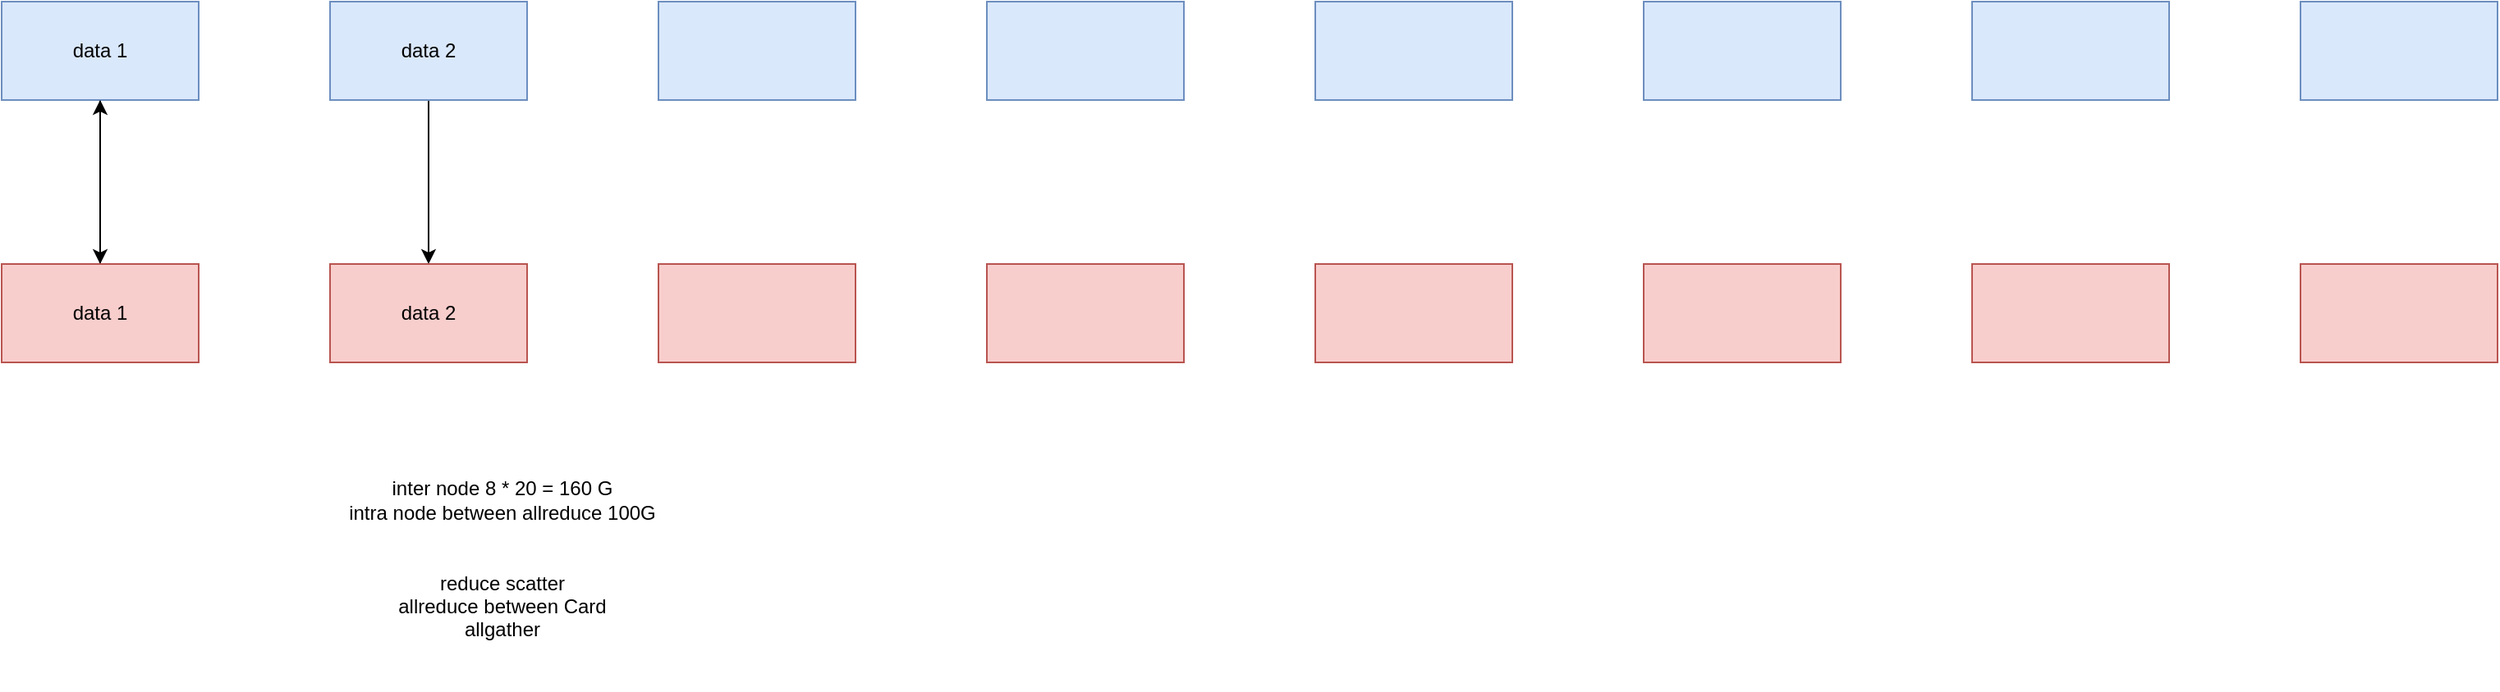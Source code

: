 <mxfile version="21.6.8" type="github">
  <diagram name="Page-1" id="o-YjU9TNyXKeBXpzGmhl">
    <mxGraphModel dx="1193" dy="763" grid="1" gridSize="10" guides="1" tooltips="1" connect="1" arrows="1" fold="1" page="1" pageScale="1" pageWidth="850" pageHeight="1100" math="0" shadow="0">
      <root>
        <mxCell id="0" />
        <mxCell id="1" parent="0" />
        <mxCell id="5uJH5khLb6-c7GbsjUA8-17" value="" style="edgeStyle=orthogonalEdgeStyle;rounded=0;orthogonalLoop=1;jettySize=auto;html=1;" edge="1" parent="1" source="5uJH5khLb6-c7GbsjUA8-1" target="5uJH5khLb6-c7GbsjUA8-9">
          <mxGeometry relative="1" as="geometry" />
        </mxCell>
        <mxCell id="5uJH5khLb6-c7GbsjUA8-1" value="data 1" style="rounded=0;whiteSpace=wrap;html=1;fillColor=#dae8fc;strokeColor=#6c8ebf;" vertex="1" parent="1">
          <mxGeometry x="120" y="140" width="120" height="60" as="geometry" />
        </mxCell>
        <mxCell id="5uJH5khLb6-c7GbsjUA8-19" value="" style="edgeStyle=orthogonalEdgeStyle;rounded=0;orthogonalLoop=1;jettySize=auto;html=1;" edge="1" parent="1" source="5uJH5khLb6-c7GbsjUA8-2" target="5uJH5khLb6-c7GbsjUA8-10">
          <mxGeometry relative="1" as="geometry" />
        </mxCell>
        <mxCell id="5uJH5khLb6-c7GbsjUA8-2" value="data 2" style="rounded=0;whiteSpace=wrap;html=1;fillColor=#dae8fc;strokeColor=#6c8ebf;" vertex="1" parent="1">
          <mxGeometry x="320" y="140" width="120" height="60" as="geometry" />
        </mxCell>
        <mxCell id="5uJH5khLb6-c7GbsjUA8-3" value="" style="rounded=0;whiteSpace=wrap;html=1;fillColor=#dae8fc;strokeColor=#6c8ebf;" vertex="1" parent="1">
          <mxGeometry x="520" y="140" width="120" height="60" as="geometry" />
        </mxCell>
        <mxCell id="5uJH5khLb6-c7GbsjUA8-4" value="" style="rounded=0;whiteSpace=wrap;html=1;fillColor=#dae8fc;strokeColor=#6c8ebf;" vertex="1" parent="1">
          <mxGeometry x="720" y="140" width="120" height="60" as="geometry" />
        </mxCell>
        <mxCell id="5uJH5khLb6-c7GbsjUA8-5" value="" style="rounded=0;whiteSpace=wrap;html=1;fillColor=#dae8fc;strokeColor=#6c8ebf;" vertex="1" parent="1">
          <mxGeometry x="920" y="140" width="120" height="60" as="geometry" />
        </mxCell>
        <mxCell id="5uJH5khLb6-c7GbsjUA8-6" value="" style="rounded=0;whiteSpace=wrap;html=1;fillColor=#dae8fc;strokeColor=#6c8ebf;" vertex="1" parent="1">
          <mxGeometry x="1120" y="140" width="120" height="60" as="geometry" />
        </mxCell>
        <mxCell id="5uJH5khLb6-c7GbsjUA8-7" value="" style="rounded=0;whiteSpace=wrap;html=1;fillColor=#dae8fc;strokeColor=#6c8ebf;" vertex="1" parent="1">
          <mxGeometry x="1320" y="140" width="120" height="60" as="geometry" />
        </mxCell>
        <mxCell id="5uJH5khLb6-c7GbsjUA8-8" value="" style="rounded=0;whiteSpace=wrap;html=1;fillColor=#dae8fc;strokeColor=#6c8ebf;" vertex="1" parent="1">
          <mxGeometry x="1520" y="140" width="120" height="60" as="geometry" />
        </mxCell>
        <mxCell id="5uJH5khLb6-c7GbsjUA8-18" value="" style="edgeStyle=orthogonalEdgeStyle;rounded=0;orthogonalLoop=1;jettySize=auto;html=1;" edge="1" parent="1" source="5uJH5khLb6-c7GbsjUA8-9" target="5uJH5khLb6-c7GbsjUA8-1">
          <mxGeometry relative="1" as="geometry" />
        </mxCell>
        <mxCell id="5uJH5khLb6-c7GbsjUA8-9" value="data 1" style="rounded=0;whiteSpace=wrap;html=1;fillColor=#f8cecc;strokeColor=#b85450;" vertex="1" parent="1">
          <mxGeometry x="120" y="300" width="120" height="60" as="geometry" />
        </mxCell>
        <mxCell id="5uJH5khLb6-c7GbsjUA8-10" value="data 2" style="rounded=0;whiteSpace=wrap;html=1;fillColor=#f8cecc;strokeColor=#b85450;" vertex="1" parent="1">
          <mxGeometry x="320" y="300" width="120" height="60" as="geometry" />
        </mxCell>
        <mxCell id="5uJH5khLb6-c7GbsjUA8-11" value="" style="rounded=0;whiteSpace=wrap;html=1;fillColor=#f8cecc;strokeColor=#b85450;" vertex="1" parent="1">
          <mxGeometry x="520" y="300" width="120" height="60" as="geometry" />
        </mxCell>
        <mxCell id="5uJH5khLb6-c7GbsjUA8-12" value="" style="rounded=0;whiteSpace=wrap;html=1;fillColor=#f8cecc;strokeColor=#b85450;" vertex="1" parent="1">
          <mxGeometry x="720" y="300" width="120" height="60" as="geometry" />
        </mxCell>
        <mxCell id="5uJH5khLb6-c7GbsjUA8-13" value="" style="rounded=0;whiteSpace=wrap;html=1;fillColor=#f8cecc;strokeColor=#b85450;" vertex="1" parent="1">
          <mxGeometry x="920" y="300" width="120" height="60" as="geometry" />
        </mxCell>
        <mxCell id="5uJH5khLb6-c7GbsjUA8-14" value="" style="rounded=0;whiteSpace=wrap;html=1;fillColor=#f8cecc;strokeColor=#b85450;" vertex="1" parent="1">
          <mxGeometry x="1120" y="300" width="120" height="60" as="geometry" />
        </mxCell>
        <mxCell id="5uJH5khLb6-c7GbsjUA8-15" value="" style="rounded=0;whiteSpace=wrap;html=1;fillColor=#f8cecc;strokeColor=#b85450;" vertex="1" parent="1">
          <mxGeometry x="1320" y="300" width="120" height="60" as="geometry" />
        </mxCell>
        <mxCell id="5uJH5khLb6-c7GbsjUA8-16" value="" style="rounded=0;whiteSpace=wrap;html=1;fillColor=#f8cecc;strokeColor=#b85450;" vertex="1" parent="1">
          <mxGeometry x="1520" y="300" width="120" height="60" as="geometry" />
        </mxCell>
        <mxCell id="5uJH5khLb6-c7GbsjUA8-22" value="inter node 8 * 20 = 160 G&lt;br&gt;intra node between allreduce 100G&lt;br&gt;&lt;br&gt;&lt;br&gt;reduce scatter&lt;br&gt;allreduce between Card&lt;br&gt;allgather" style="text;html=1;strokeColor=none;fillColor=none;align=center;verticalAlign=middle;whiteSpace=wrap;rounded=0;" vertex="1" parent="1">
          <mxGeometry x="320" y="400" width="210" height="160" as="geometry" />
        </mxCell>
      </root>
    </mxGraphModel>
  </diagram>
</mxfile>
